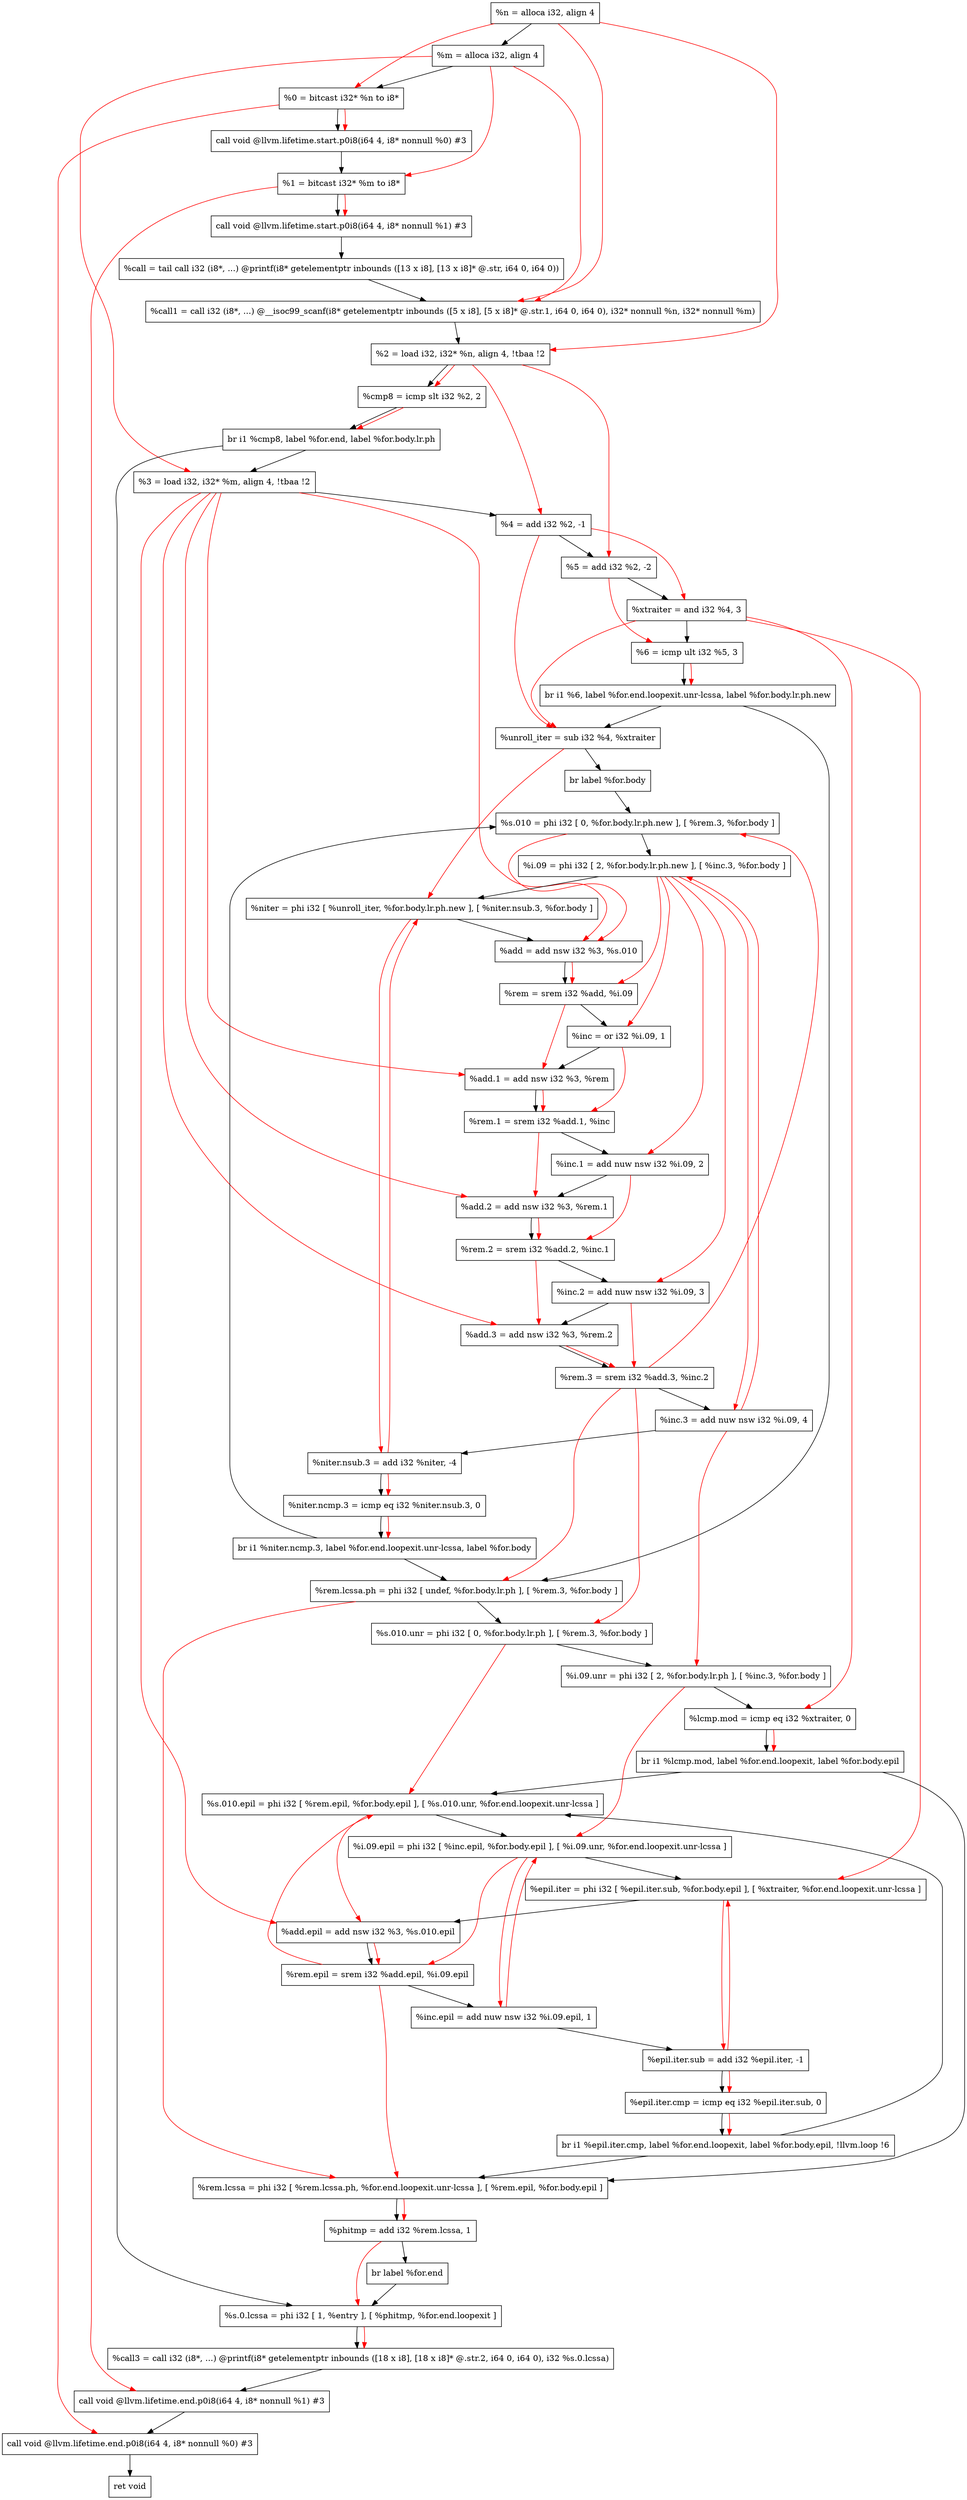digraph "CDFG for'func' function" {
	Node0x55d5960cbf88[shape=record, label="  %n = alloca i32, align 4"];
	Node0x55d5960cc648[shape=record, label="  %m = alloca i32, align 4"];
	Node0x55d5960cc6c8[shape=record, label="  %0 = bitcast i32* %n to i8*"];
	Node0x55d5960ccb28[shape=record, label="  call void @llvm.lifetime.start.p0i8(i64 4, i8* nonnull %0) #3"];
	Node0x55d5960ccc08[shape=record, label="  %1 = bitcast i32* %m to i8*"];
	Node0x55d5960ccd08[shape=record, label="  call void @llvm.lifetime.start.p0i8(i64 4, i8* nonnull %1) #3"];
	Node0x55d5960cd0d0[shape=record, label="  %call = tail call i32 (i8*, ...) @printf(i8* getelementptr inbounds ([13 x i8], [13 x i8]* @.str, i64 0, i64 0))"];
	Node0x55d5960cd380[shape=record, label="  %call1 = call i32 (i8*, ...) @__isoc99_scanf(i8* getelementptr inbounds ([5 x i8], [5 x i8]* @.str.1, i64 0, i64 0), i32* nonnull %n, i32* nonnull %m)"];
	Node0x55d5960cd438[shape=record, label="  %2 = load i32, i32* %n, align 4, !tbaa !2"];
	Node0x55d5960ce3c0[shape=record, label="  %cmp8 = icmp slt i32 %2, 2"];
	Node0x55d596060468[shape=record, label="  br i1 %cmp8, label %for.end, label %for.body.lr.ph"];
	Node0x55d5960ce568[shape=record, label="  %3 = load i32, i32* %m, align 4, !tbaa !2"];
	Node0x55d5960cec20[shape=record, label="  %4 = add i32 %2, -1"];
	Node0x55d5960cece0[shape=record, label="  %5 = add i32 %2, -2"];
	Node0x55d5960ced80[shape=record, label="  %xtraiter = and i32 %4, 3"];
	Node0x55d5960cee20[shape=record, label="  %6 = icmp ult i32 %5, 3"];
	Node0x55d596060588[shape=record, label="  br i1 %6, label %for.end.loopexit.unr-lcssa, label %for.body.lr.ph.new"];
	Node0x55d5960cf110[shape=record, label="  %unroll_iter = sub i32 %4, %xtraiter"];
	Node0x55d5960cf388[shape=record, label="  br label %for.body"];
	Node0x55d5960cf438[shape=record, label="  %s.010 = phi i32 [ 0, %for.body.lr.ph.new ], [ %rem.3, %for.body ]"];
	Node0x55d5960cf5a8[shape=record, label="  %i.09 = phi i32 [ 2, %for.body.lr.ph.new ], [ %inc.3, %for.body ]"];
	Node0x55d5960cf6f8[shape=record, label="  %niter = phi i32 [ %unroll_iter, %for.body.lr.ph.new ], [ %niter.nsub.3, %for.body ]"];
	Node0x55d5960cf7e0[shape=record, label="  %add = add nsw i32 %3, %s.010"];
	Node0x55d5960cf870[shape=record, label="  %rem = srem i32 %add, %i.09"];
	Node0x55d5960cf900[shape=record, label="  %inc = or i32 %i.09, 1"];
	Node0x55d5960cf990[shape=record, label="  %add.1 = add nsw i32 %3, %rem"];
	Node0x55d5960cfa20[shape=record, label="  %rem.1 = srem i32 %add.1, %inc"];
	Node0x55d5960cfab0[shape=record, label="  %inc.1 = add nuw nsw i32 %i.09, 2"];
	Node0x55d5960cfb40[shape=record, label="  %add.2 = add nsw i32 %3, %rem.1"];
	Node0x55d5960cfbd0[shape=record, label="  %rem.2 = srem i32 %add.2, %inc.1"];
	Node0x55d5960cfc60[shape=record, label="  %inc.2 = add nuw nsw i32 %i.09, 3"];
	Node0x55d5960d0010[shape=record, label="  %add.3 = add nsw i32 %3, %rem.2"];
	Node0x55d5960d00a0[shape=record, label="  %rem.3 = srem i32 %add.3, %inc.2"];
	Node0x55d5960d0110[shape=record, label="  %inc.3 = add nuw nsw i32 %i.09, 4"];
	Node0x55d5960d0180[shape=record, label="  %niter.nsub.3 = add i32 %niter, -4"];
	Node0x55d5960d01f0[shape=record, label="  %niter.ncmp.3 = icmp eq i32 %niter.nsub.3, 0"];
	Node0x55d5960d02d8[shape=record, label="  br i1 %niter.ncmp.3, label %for.end.loopexit.unr-lcssa, label %for.body"];
	Node0x55d5960d0758[shape=record, label="  %rem.lcssa.ph = phi i32 [ undef, %for.body.lr.ph ], [ %rem.3, %for.body ]"];
	Node0x55d5960d07f8[shape=record, label="  %s.010.unr = phi i32 [ 0, %for.body.lr.ph ], [ %rem.3, %for.body ]"];
	Node0x55d5960d0898[shape=record, label="  %i.09.unr = phi i32 [ 2, %for.body.lr.ph ], [ %inc.3, %for.body ]"];
	Node0x55d5960d0990[shape=record, label="  %lcmp.mod = icmp eq i32 %xtraiter, 0"];
	Node0x55d5960d0b68[shape=record, label="  br i1 %lcmp.mod, label %for.end.loopexit, label %for.body.epil"];
	Node0x55d5960d0c48[shape=record, label="  %s.010.epil = phi i32 [ %rem.epil, %for.body.epil ], [ %s.010.unr, %for.end.loopexit.unr-lcssa ]"];
	Node0x55d5960d0d78[shape=record, label="  %i.09.epil = phi i32 [ %inc.epil, %for.body.epil ], [ %i.09.unr, %for.end.loopexit.unr-lcssa ]"];
	Node0x55d5960d16b8[shape=record, label="  %epil.iter = phi i32 [ %epil.iter.sub, %for.body.epil ], [ %xtraiter, %for.end.loopexit.unr-lcssa ]"];
	Node0x55d5960d1780[shape=record, label="  %add.epil = add nsw i32 %3, %s.010.epil"];
	Node0x55d5960d17f0[shape=record, label="  %rem.epil = srem i32 %add.epil, %i.09.epil"];
	Node0x55d5960d1860[shape=record, label="  %inc.epil = add nuw nsw i32 %i.09.epil, 1"];
	Node0x55d5960d18d0[shape=record, label="  %epil.iter.sub = add i32 %epil.iter, -1"];
	Node0x55d5960d1940[shape=record, label="  %epil.iter.cmp = icmp eq i32 %epil.iter.sub, 0"];
	Node0x55d5960d19c8[shape=record, label="  br i1 %epil.iter.cmp, label %for.end.loopexit, label %for.body.epil, !llvm.loop !6"];
	Node0x55d5960d1b78[shape=record, label="  %rem.lcssa = phi i32 [ %rem.lcssa.ph, %for.end.loopexit.unr-lcssa ], [ %rem.epil, %for.body.epil ]"];
	Node0x55d5960d1c40[shape=record, label="  %phitmp = add i32 %rem.lcssa, 1"];
	Node0x55d5960cef38[shape=record, label="  br label %for.end"];
	Node0x55d5960d1c88[shape=record, label="  %s.0.lcssa = phi i32 [ 1, %entry ], [ %phitmp, %for.end.loopexit ]"];
	Node0x55d5960d1e08[shape=record, label="  %call3 = call i32 (i8*, ...) @printf(i8* getelementptr inbounds ([18 x i8], [18 x i8]* @.str.2, i64 0, i64 0), i32 %s.0.lcssa)"];
	Node0x55d5960d2048[shape=record, label="  call void @llvm.lifetime.end.p0i8(i64 4, i8* nonnull %1) #3"];
	Node0x55d5960d21a8[shape=record, label="  call void @llvm.lifetime.end.p0i8(i64 4, i8* nonnull %0) #3"];
	Node0x55d5960d2250[shape=record, label="  ret void"];
	Node0x55d5960cbf88 -> Node0x55d5960cc648
	Node0x55d5960cc648 -> Node0x55d5960cc6c8
	Node0x55d5960cc6c8 -> Node0x55d5960ccb28
	Node0x55d5960ccb28 -> Node0x55d5960ccc08
	Node0x55d5960ccc08 -> Node0x55d5960ccd08
	Node0x55d5960ccd08 -> Node0x55d5960cd0d0
	Node0x55d5960cd0d0 -> Node0x55d5960cd380
	Node0x55d5960cd380 -> Node0x55d5960cd438
	Node0x55d5960cd438 -> Node0x55d5960ce3c0
	Node0x55d5960ce3c0 -> Node0x55d596060468
	Node0x55d596060468 -> Node0x55d5960d1c88
	Node0x55d596060468 -> Node0x55d5960ce568
	Node0x55d5960ce568 -> Node0x55d5960cec20
	Node0x55d5960cec20 -> Node0x55d5960cece0
	Node0x55d5960cece0 -> Node0x55d5960ced80
	Node0x55d5960ced80 -> Node0x55d5960cee20
	Node0x55d5960cee20 -> Node0x55d596060588
	Node0x55d596060588 -> Node0x55d5960d0758
	Node0x55d596060588 -> Node0x55d5960cf110
	Node0x55d5960cf110 -> Node0x55d5960cf388
	Node0x55d5960cf388 -> Node0x55d5960cf438
	Node0x55d5960cf438 -> Node0x55d5960cf5a8
	Node0x55d5960cf5a8 -> Node0x55d5960cf6f8
	Node0x55d5960cf6f8 -> Node0x55d5960cf7e0
	Node0x55d5960cf7e0 -> Node0x55d5960cf870
	Node0x55d5960cf870 -> Node0x55d5960cf900
	Node0x55d5960cf900 -> Node0x55d5960cf990
	Node0x55d5960cf990 -> Node0x55d5960cfa20
	Node0x55d5960cfa20 -> Node0x55d5960cfab0
	Node0x55d5960cfab0 -> Node0x55d5960cfb40
	Node0x55d5960cfb40 -> Node0x55d5960cfbd0
	Node0x55d5960cfbd0 -> Node0x55d5960cfc60
	Node0x55d5960cfc60 -> Node0x55d5960d0010
	Node0x55d5960d0010 -> Node0x55d5960d00a0
	Node0x55d5960d00a0 -> Node0x55d5960d0110
	Node0x55d5960d0110 -> Node0x55d5960d0180
	Node0x55d5960d0180 -> Node0x55d5960d01f0
	Node0x55d5960d01f0 -> Node0x55d5960d02d8
	Node0x55d5960d02d8 -> Node0x55d5960d0758
	Node0x55d5960d02d8 -> Node0x55d5960cf438
	Node0x55d5960d0758 -> Node0x55d5960d07f8
	Node0x55d5960d07f8 -> Node0x55d5960d0898
	Node0x55d5960d0898 -> Node0x55d5960d0990
	Node0x55d5960d0990 -> Node0x55d5960d0b68
	Node0x55d5960d0b68 -> Node0x55d5960d1b78
	Node0x55d5960d0b68 -> Node0x55d5960d0c48
	Node0x55d5960d0c48 -> Node0x55d5960d0d78
	Node0x55d5960d0d78 -> Node0x55d5960d16b8
	Node0x55d5960d16b8 -> Node0x55d5960d1780
	Node0x55d5960d1780 -> Node0x55d5960d17f0
	Node0x55d5960d17f0 -> Node0x55d5960d1860
	Node0x55d5960d1860 -> Node0x55d5960d18d0
	Node0x55d5960d18d0 -> Node0x55d5960d1940
	Node0x55d5960d1940 -> Node0x55d5960d19c8
	Node0x55d5960d19c8 -> Node0x55d5960d1b78
	Node0x55d5960d19c8 -> Node0x55d5960d0c48
	Node0x55d5960d1b78 -> Node0x55d5960d1c40
	Node0x55d5960d1c40 -> Node0x55d5960cef38
	Node0x55d5960cef38 -> Node0x55d5960d1c88
	Node0x55d5960d1c88 -> Node0x55d5960d1e08
	Node0x55d5960d1e08 -> Node0x55d5960d2048
	Node0x55d5960d2048 -> Node0x55d5960d21a8
	Node0x55d5960d21a8 -> Node0x55d5960d2250
edge [color=red]
	Node0x55d5960cbf88 -> Node0x55d5960cc6c8
	Node0x55d5960cc6c8 -> Node0x55d5960ccb28
	Node0x55d5960cc648 -> Node0x55d5960ccc08
	Node0x55d5960ccc08 -> Node0x55d5960ccd08
	Node0x55d5960cbf88 -> Node0x55d5960cd380
	Node0x55d5960cc648 -> Node0x55d5960cd380
	Node0x55d5960cbf88 -> Node0x55d5960cd438
	Node0x55d5960cd438 -> Node0x55d5960ce3c0
	Node0x55d5960ce3c0 -> Node0x55d596060468
	Node0x55d5960cc648 -> Node0x55d5960ce568
	Node0x55d5960cd438 -> Node0x55d5960cec20
	Node0x55d5960cd438 -> Node0x55d5960cece0
	Node0x55d5960cec20 -> Node0x55d5960ced80
	Node0x55d5960cece0 -> Node0x55d5960cee20
	Node0x55d5960cee20 -> Node0x55d596060588
	Node0x55d5960cec20 -> Node0x55d5960cf110
	Node0x55d5960ced80 -> Node0x55d5960cf110
	Node0x55d5960d00a0 -> Node0x55d5960cf438
	Node0x55d5960d0110 -> Node0x55d5960cf5a8
	Node0x55d5960cf110 -> Node0x55d5960cf6f8
	Node0x55d5960d0180 -> Node0x55d5960cf6f8
	Node0x55d5960ce568 -> Node0x55d5960cf7e0
	Node0x55d5960cf438 -> Node0x55d5960cf7e0
	Node0x55d5960cf7e0 -> Node0x55d5960cf870
	Node0x55d5960cf5a8 -> Node0x55d5960cf870
	Node0x55d5960cf5a8 -> Node0x55d5960cf900
	Node0x55d5960ce568 -> Node0x55d5960cf990
	Node0x55d5960cf870 -> Node0x55d5960cf990
	Node0x55d5960cf990 -> Node0x55d5960cfa20
	Node0x55d5960cf900 -> Node0x55d5960cfa20
	Node0x55d5960cf5a8 -> Node0x55d5960cfab0
	Node0x55d5960ce568 -> Node0x55d5960cfb40
	Node0x55d5960cfa20 -> Node0x55d5960cfb40
	Node0x55d5960cfb40 -> Node0x55d5960cfbd0
	Node0x55d5960cfab0 -> Node0x55d5960cfbd0
	Node0x55d5960cf5a8 -> Node0x55d5960cfc60
	Node0x55d5960ce568 -> Node0x55d5960d0010
	Node0x55d5960cfbd0 -> Node0x55d5960d0010
	Node0x55d5960d0010 -> Node0x55d5960d00a0
	Node0x55d5960cfc60 -> Node0x55d5960d00a0
	Node0x55d5960cf5a8 -> Node0x55d5960d0110
	Node0x55d5960cf6f8 -> Node0x55d5960d0180
	Node0x55d5960d0180 -> Node0x55d5960d01f0
	Node0x55d5960d01f0 -> Node0x55d5960d02d8
	Node0x55d5960d00a0 -> Node0x55d5960d0758
	Node0x55d5960d00a0 -> Node0x55d5960d07f8
	Node0x55d5960d0110 -> Node0x55d5960d0898
	Node0x55d5960ced80 -> Node0x55d5960d0990
	Node0x55d5960d0990 -> Node0x55d5960d0b68
	Node0x55d5960d17f0 -> Node0x55d5960d0c48
	Node0x55d5960d07f8 -> Node0x55d5960d0c48
	Node0x55d5960d1860 -> Node0x55d5960d0d78
	Node0x55d5960d0898 -> Node0x55d5960d0d78
	Node0x55d5960d18d0 -> Node0x55d5960d16b8
	Node0x55d5960ced80 -> Node0x55d5960d16b8
	Node0x55d5960ce568 -> Node0x55d5960d1780
	Node0x55d5960d0c48 -> Node0x55d5960d1780
	Node0x55d5960d1780 -> Node0x55d5960d17f0
	Node0x55d5960d0d78 -> Node0x55d5960d17f0
	Node0x55d5960d0d78 -> Node0x55d5960d1860
	Node0x55d5960d16b8 -> Node0x55d5960d18d0
	Node0x55d5960d18d0 -> Node0x55d5960d1940
	Node0x55d5960d1940 -> Node0x55d5960d19c8
	Node0x55d5960d0758 -> Node0x55d5960d1b78
	Node0x55d5960d17f0 -> Node0x55d5960d1b78
	Node0x55d5960d1b78 -> Node0x55d5960d1c40
	Node0x55d5960d1c40 -> Node0x55d5960d1c88
	Node0x55d5960d1c88 -> Node0x55d5960d1e08
	Node0x55d5960ccc08 -> Node0x55d5960d2048
	Node0x55d5960cc6c8 -> Node0x55d5960d21a8
}
